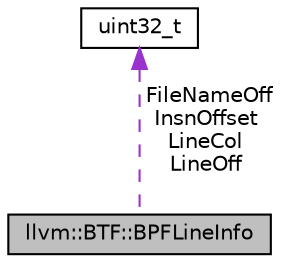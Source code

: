 digraph "llvm::BTF::BPFLineInfo"
{
 // LATEX_PDF_SIZE
  bgcolor="transparent";
  edge [fontname="Helvetica",fontsize="10",labelfontname="Helvetica",labelfontsize="10"];
  node [fontname="Helvetica",fontsize="10",shape="box"];
  Node1 [label="llvm::BTF::BPFLineInfo",height=0.2,width=0.4,color="black", fillcolor="grey75", style="filled", fontcolor="black",tooltip="Specifying one line info."];
  Node2 -> Node1 [dir="back",color="darkorchid3",fontsize="10",style="dashed",label=" FileNameOff\nInsnOffset\nLineCol\nLineOff" ,fontname="Helvetica"];
  Node2 [label="uint32_t",height=0.2,width=0.4,color="black",URL="$classuint32__t.html",tooltip=" "];
}
